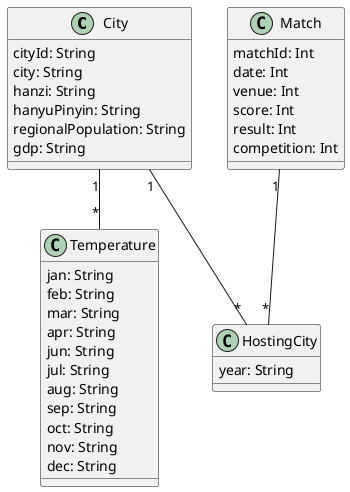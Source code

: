 @startuml "CityRecord"


class City{
  cityId: String
  city: String
  hanzi: String
  hanyuPinyin: String
  regionalPopulation: String
  gdp: String
}

class Match{
  matchId: Int
  date: Int
  venue: Int
  score: Int
  result: Int
  competition: Int
}

class Temperature{
  jan: String
  feb: String
  mar: String
  apr: String
  jun: String
  jul: String
  aug: String
  sep: String
  oct: String
  nov: String
  dec: String
}

class HostingCity{
  year: String
}



City "1" -- "*" Temperature

City "1" -- "*" HostingCity

Match "1" -- "*" HostingCity


@enduml